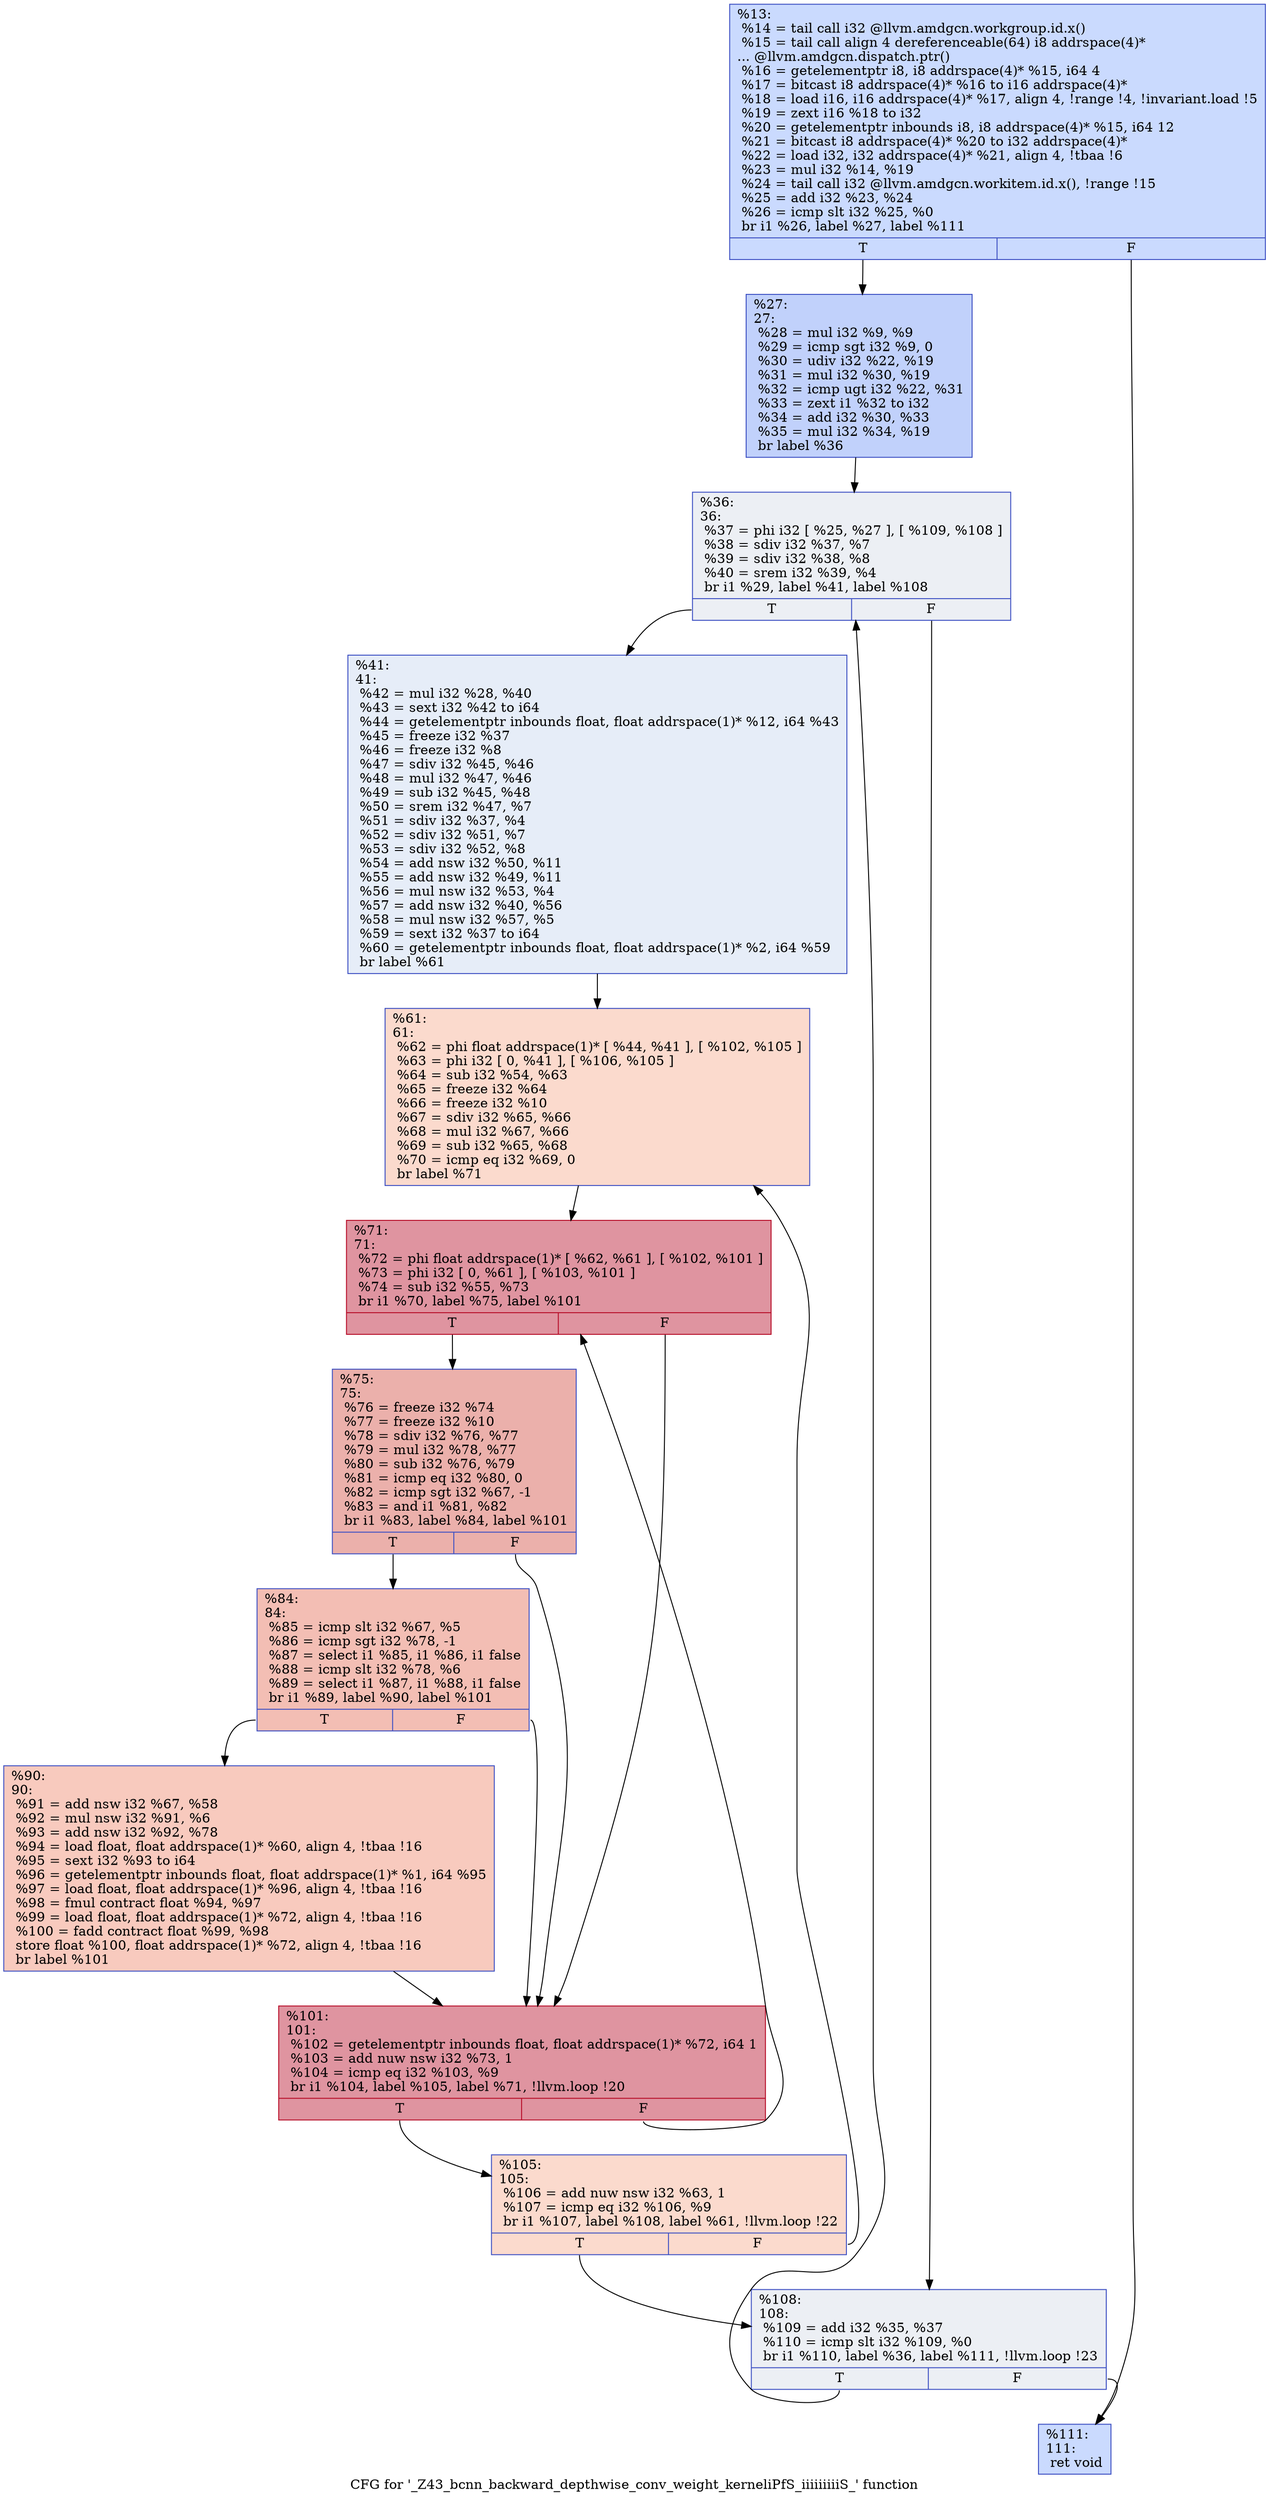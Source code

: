 digraph "CFG for '_Z43_bcnn_backward_depthwise_conv_weight_kerneliPfS_iiiiiiiiiS_' function" {
	label="CFG for '_Z43_bcnn_backward_depthwise_conv_weight_kerneliPfS_iiiiiiiiiS_' function";

	Node0x4bf03c0 [shape=record,color="#3d50c3ff", style=filled, fillcolor="#88abfd70",label="{%13:\l  %14 = tail call i32 @llvm.amdgcn.workgroup.id.x()\l  %15 = tail call align 4 dereferenceable(64) i8 addrspace(4)*\l... @llvm.amdgcn.dispatch.ptr()\l  %16 = getelementptr i8, i8 addrspace(4)* %15, i64 4\l  %17 = bitcast i8 addrspace(4)* %16 to i16 addrspace(4)*\l  %18 = load i16, i16 addrspace(4)* %17, align 4, !range !4, !invariant.load !5\l  %19 = zext i16 %18 to i32\l  %20 = getelementptr inbounds i8, i8 addrspace(4)* %15, i64 12\l  %21 = bitcast i8 addrspace(4)* %20 to i32 addrspace(4)*\l  %22 = load i32, i32 addrspace(4)* %21, align 4, !tbaa !6\l  %23 = mul i32 %14, %19\l  %24 = tail call i32 @llvm.amdgcn.workitem.id.x(), !range !15\l  %25 = add i32 %23, %24\l  %26 = icmp slt i32 %25, %0\l  br i1 %26, label %27, label %111\l|{<s0>T|<s1>F}}"];
	Node0x4bf03c0:s0 -> Node0x4bf34a0;
	Node0x4bf03c0:s1 -> Node0x4bf3530;
	Node0x4bf34a0 [shape=record,color="#3d50c3ff", style=filled, fillcolor="#7396f570",label="{%27:\l27:                                               \l  %28 = mul i32 %9, %9\l  %29 = icmp sgt i32 %9, 0\l  %30 = udiv i32 %22, %19\l  %31 = mul i32 %30, %19\l  %32 = icmp ugt i32 %22, %31\l  %33 = zext i1 %32 to i32\l  %34 = add i32 %30, %33\l  %35 = mul i32 %34, %19\l  br label %36\l}"];
	Node0x4bf34a0 -> Node0x4bf3be0;
	Node0x4bf3be0 [shape=record,color="#3d50c3ff", style=filled, fillcolor="#d4dbe670",label="{%36:\l36:                                               \l  %37 = phi i32 [ %25, %27 ], [ %109, %108 ]\l  %38 = sdiv i32 %37, %7\l  %39 = sdiv i32 %38, %8\l  %40 = srem i32 %39, %4\l  br i1 %29, label %41, label %108\l|{<s0>T|<s1>F}}"];
	Node0x4bf3be0:s0 -> Node0x4bf3fc0;
	Node0x4bf3be0:s1 -> Node0x4bf3cd0;
	Node0x4bf3fc0 [shape=record,color="#3d50c3ff", style=filled, fillcolor="#c7d7f070",label="{%41:\l41:                                               \l  %42 = mul i32 %28, %40\l  %43 = sext i32 %42 to i64\l  %44 = getelementptr inbounds float, float addrspace(1)* %12, i64 %43\l  %45 = freeze i32 %37\l  %46 = freeze i32 %8\l  %47 = sdiv i32 %45, %46\l  %48 = mul i32 %47, %46\l  %49 = sub i32 %45, %48\l  %50 = srem i32 %47, %7\l  %51 = sdiv i32 %37, %4\l  %52 = sdiv i32 %51, %7\l  %53 = sdiv i32 %52, %8\l  %54 = add nsw i32 %50, %11\l  %55 = add nsw i32 %49, %11\l  %56 = mul nsw i32 %53, %4\l  %57 = add nsw i32 %40, %56\l  %58 = mul nsw i32 %57, %5\l  %59 = sext i32 %37 to i64\l  %60 = getelementptr inbounds float, float addrspace(1)* %2, i64 %59\l  br label %61\l}"];
	Node0x4bf3fc0 -> Node0x4bf4b50;
	Node0x4bf4b50 [shape=record,color="#3d50c3ff", style=filled, fillcolor="#f7ac8e70",label="{%61:\l61:                                               \l  %62 = phi float addrspace(1)* [ %44, %41 ], [ %102, %105 ]\l  %63 = phi i32 [ 0, %41 ], [ %106, %105 ]\l  %64 = sub i32 %54, %63\l  %65 = freeze i32 %64\l  %66 = freeze i32 %10\l  %67 = sdiv i32 %65, %66\l  %68 = mul i32 %67, %66\l  %69 = sub i32 %65, %68\l  %70 = icmp eq i32 %69, 0\l  br label %71\l}"];
	Node0x4bf4b50 -> Node0x4bf5460;
	Node0x4bf5460 [shape=record,color="#b70d28ff", style=filled, fillcolor="#b70d2870",label="{%71:\l71:                                               \l  %72 = phi float addrspace(1)* [ %62, %61 ], [ %102, %101 ]\l  %73 = phi i32 [ 0, %61 ], [ %103, %101 ]\l  %74 = sub i32 %55, %73\l  br i1 %70, label %75, label %101\l|{<s0>T|<s1>F}}"];
	Node0x4bf5460:s0 -> Node0x4bf5810;
	Node0x4bf5460:s1 -> Node0x4bf5560;
	Node0x4bf5810 [shape=record,color="#3d50c3ff", style=filled, fillcolor="#d24b4070",label="{%75:\l75:                                               \l  %76 = freeze i32 %74\l  %77 = freeze i32 %10\l  %78 = sdiv i32 %76, %77\l  %79 = mul i32 %78, %77\l  %80 = sub i32 %76, %79\l  %81 = icmp eq i32 %80, 0\l  %82 = icmp sgt i32 %67, -1\l  %83 = and i1 %81, %82\l  br i1 %83, label %84, label %101\l|{<s0>T|<s1>F}}"];
	Node0x4bf5810:s0 -> Node0x4bf5dc0;
	Node0x4bf5810:s1 -> Node0x4bf5560;
	Node0x4bf5dc0 [shape=record,color="#3d50c3ff", style=filled, fillcolor="#e36c5570",label="{%84:\l84:                                               \l  %85 = icmp slt i32 %67, %5\l  %86 = icmp sgt i32 %78, -1\l  %87 = select i1 %85, i1 %86, i1 false\l  %88 = icmp slt i32 %78, %6\l  %89 = select i1 %87, i1 %88, i1 false\l  br i1 %89, label %90, label %101\l|{<s0>T|<s1>F}}"];
	Node0x4bf5dc0:s0 -> Node0x4bf6200;
	Node0x4bf5dc0:s1 -> Node0x4bf5560;
	Node0x4bf6200 [shape=record,color="#3d50c3ff", style=filled, fillcolor="#ef886b70",label="{%90:\l90:                                               \l  %91 = add nsw i32 %67, %58\l  %92 = mul nsw i32 %91, %6\l  %93 = add nsw i32 %92, %78\l  %94 = load float, float addrspace(1)* %60, align 4, !tbaa !16\l  %95 = sext i32 %93 to i64\l  %96 = getelementptr inbounds float, float addrspace(1)* %1, i64 %95\l  %97 = load float, float addrspace(1)* %96, align 4, !tbaa !16\l  %98 = fmul contract float %94, %97\l  %99 = load float, float addrspace(1)* %72, align 4, !tbaa !16\l  %100 = fadd contract float %99, %98\l  store float %100, float addrspace(1)* %72, align 4, !tbaa !16\l  br label %101\l}"];
	Node0x4bf6200 -> Node0x4bf5560;
	Node0x4bf5560 [shape=record,color="#b70d28ff", style=filled, fillcolor="#b70d2870",label="{%101:\l101:                                              \l  %102 = getelementptr inbounds float, float addrspace(1)* %72, i64 1\l  %103 = add nuw nsw i32 %73, 1\l  %104 = icmp eq i32 %103, %9\l  br i1 %104, label %105, label %71, !llvm.loop !20\l|{<s0>T|<s1>F}}"];
	Node0x4bf5560:s0 -> Node0x4bf4c40;
	Node0x4bf5560:s1 -> Node0x4bf5460;
	Node0x4bf4c40 [shape=record,color="#3d50c3ff", style=filled, fillcolor="#f7ac8e70",label="{%105:\l105:                                              \l  %106 = add nuw nsw i32 %63, 1\l  %107 = icmp eq i32 %106, %9\l  br i1 %107, label %108, label %61, !llvm.loop !22\l|{<s0>T|<s1>F}}"];
	Node0x4bf4c40:s0 -> Node0x4bf3cd0;
	Node0x4bf4c40:s1 -> Node0x4bf4b50;
	Node0x4bf3cd0 [shape=record,color="#3d50c3ff", style=filled, fillcolor="#d4dbe670",label="{%108:\l108:                                              \l  %109 = add i32 %35, %37\l  %110 = icmp slt i32 %109, %0\l  br i1 %110, label %36, label %111, !llvm.loop !23\l|{<s0>T|<s1>F}}"];
	Node0x4bf3cd0:s0 -> Node0x4bf3be0;
	Node0x4bf3cd0:s1 -> Node0x4bf3530;
	Node0x4bf3530 [shape=record,color="#3d50c3ff", style=filled, fillcolor="#88abfd70",label="{%111:\l111:                                              \l  ret void\l}"];
}

